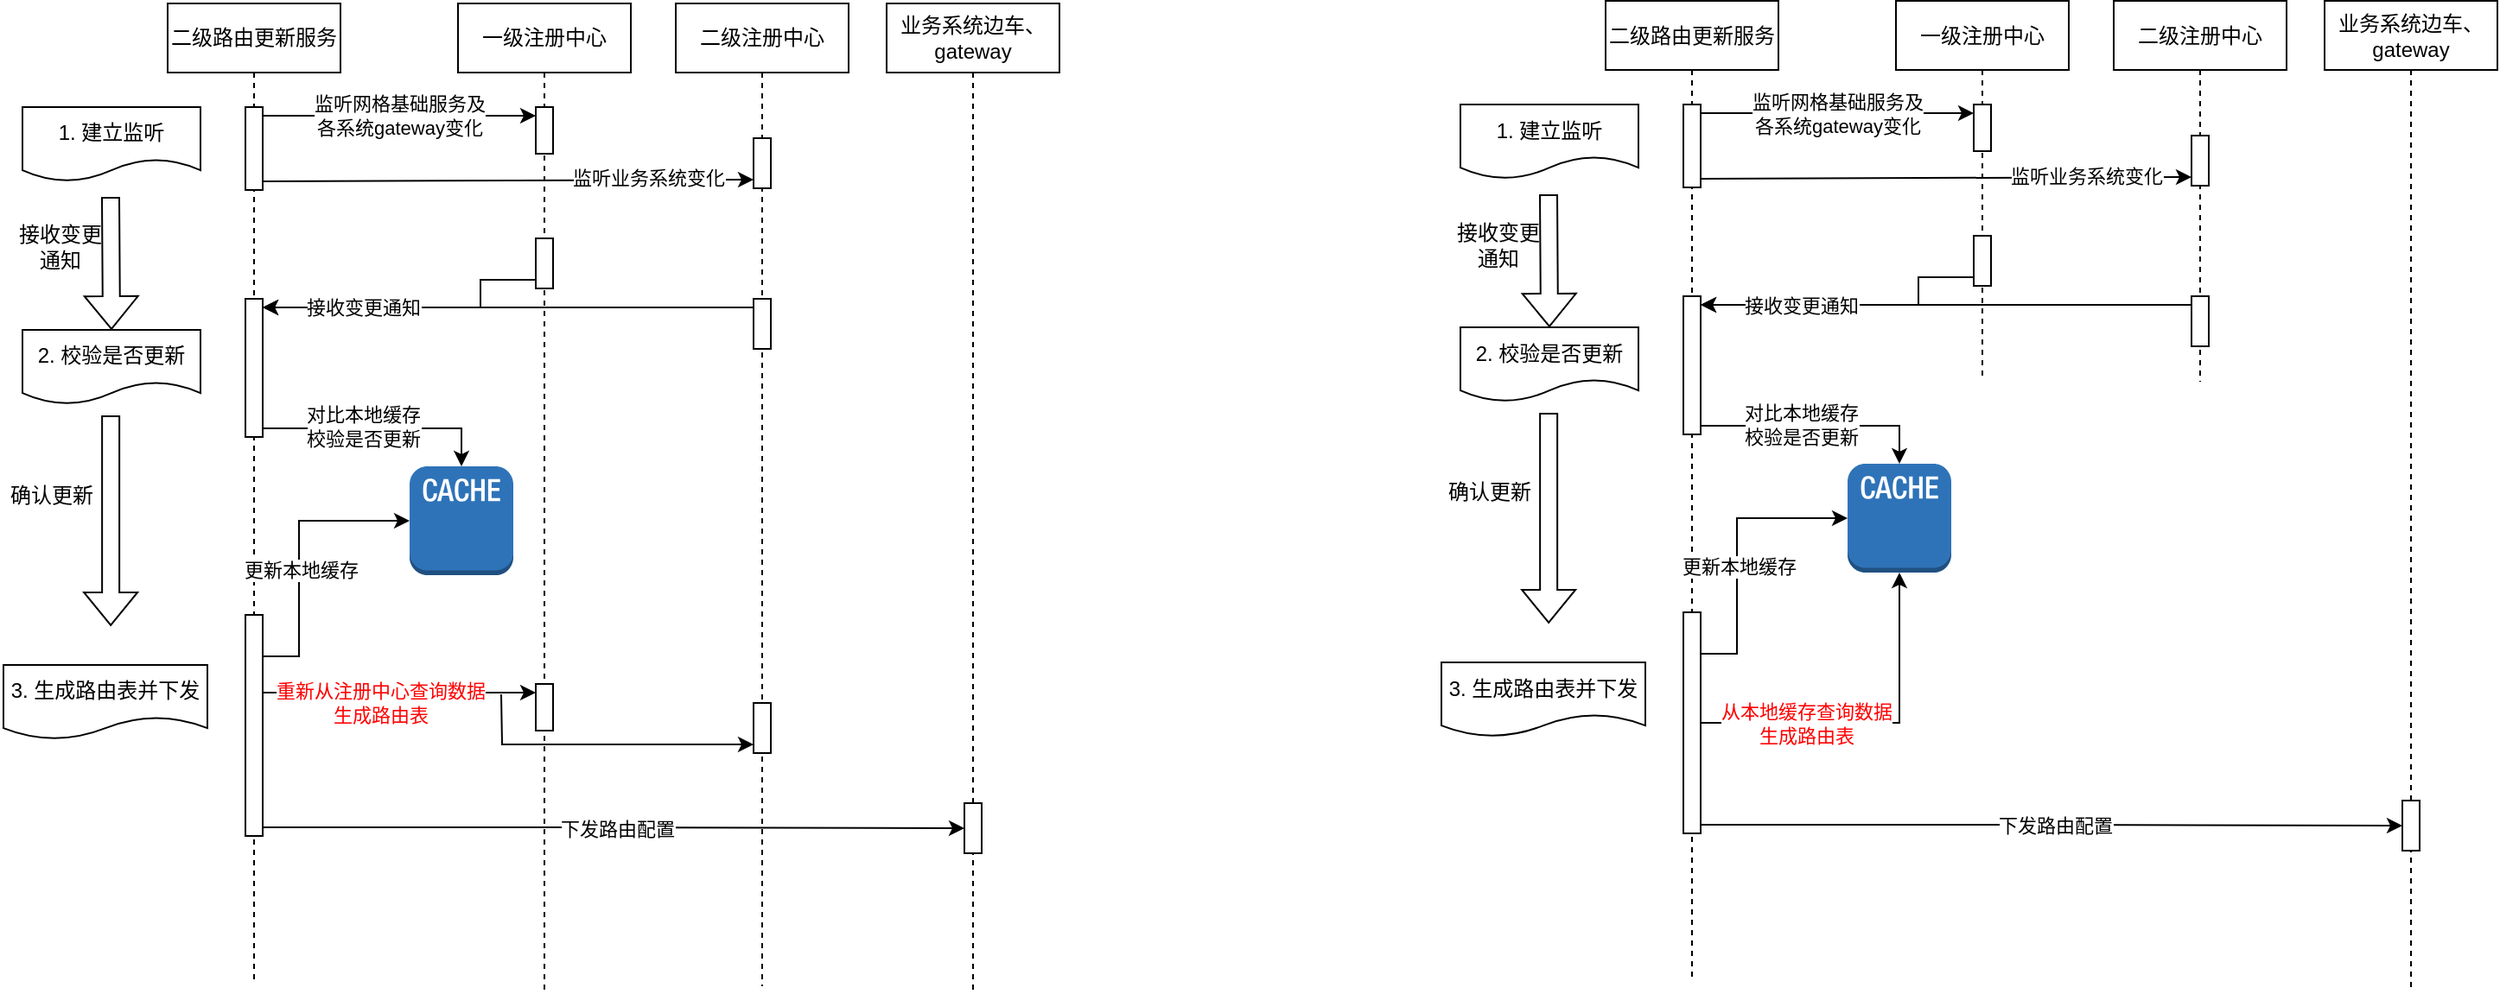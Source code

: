 <mxfile version="28.2.8">
  <diagram name="第 1 页" id="n1fxwjfjKRrFfD9Wi5qL">
    <mxGraphModel dx="1892" dy="1288" grid="0" gridSize="10" guides="1" tooltips="1" connect="1" arrows="1" fold="1" page="1" pageScale="1" pageWidth="827" pageHeight="1169" math="0" shadow="0">
      <root>
        <mxCell id="0" />
        <mxCell id="1" parent="0" />
        <mxCell id="NgSyf8qIBcioqC7GMqng-79" style="edgeStyle=orthogonalEdgeStyle;rounded=0;orthogonalLoop=1;jettySize=auto;html=1;curved=0;exitX=0;exitY=1;exitDx=0;exitDy=-5;exitPerimeter=0;entryX=1;entryY=0;entryDx=0;entryDy=5;entryPerimeter=0;" edge="1" parent="1" source="NgSyf8qIBcioqC7GMqng-78" target="NgSyf8qIBcioqC7GMqng-30">
          <mxGeometry relative="1" as="geometry">
            <Array as="points">
              <mxPoint x="323" y="509" />
              <mxPoint x="323" y="525" />
            </Array>
          </mxGeometry>
        </mxCell>
        <mxCell id="NgSyf8qIBcioqC7GMqng-25" value="二级路由更新服务" style="shape=umlLifeline;perimeter=lifelinePerimeter;whiteSpace=wrap;html=1;container=1;dropTarget=0;collapsible=0;recursiveResize=0;outlineConnect=0;portConstraint=eastwest;newEdgeStyle={&quot;curved&quot;:0,&quot;rounded&quot;:0};" vertex="1" parent="1">
          <mxGeometry x="142" y="349" width="100" height="565" as="geometry" />
        </mxCell>
        <mxCell id="NgSyf8qIBcioqC7GMqng-29" value="" style="html=1;points=[[0,0,0,0,5],[0,1,0,0,-5],[1,0,0,0,5],[1,1,0,0,-5]];perimeter=orthogonalPerimeter;outlineConnect=0;targetShapes=umlLifeline;portConstraint=eastwest;newEdgeStyle={&quot;curved&quot;:0,&quot;rounded&quot;:0};" vertex="1" parent="NgSyf8qIBcioqC7GMqng-25">
          <mxGeometry x="45" y="60" width="10" height="48" as="geometry" />
        </mxCell>
        <mxCell id="NgSyf8qIBcioqC7GMqng-30" value="" style="html=1;points=[[0,0,0,0,5],[0,1,0,0,-5],[1,0,0,0,5],[1,1,0,0,-5]];perimeter=orthogonalPerimeter;outlineConnect=0;targetShapes=umlLifeline;portConstraint=eastwest;newEdgeStyle={&quot;curved&quot;:0,&quot;rounded&quot;:0};" vertex="1" parent="NgSyf8qIBcioqC7GMqng-25">
          <mxGeometry x="45" y="171" width="10" height="80" as="geometry" />
        </mxCell>
        <mxCell id="NgSyf8qIBcioqC7GMqng-57" value="" style="html=1;points=[[0,0,0,0,5],[0,1,0,0,-5],[1,0,0,0,5],[1,1,0,0,-5]];perimeter=orthogonalPerimeter;outlineConnect=0;targetShapes=umlLifeline;portConstraint=eastwest;newEdgeStyle={&quot;curved&quot;:0,&quot;rounded&quot;:0};" vertex="1" parent="NgSyf8qIBcioqC7GMqng-25">
          <mxGeometry x="45" y="354" width="10" height="128" as="geometry" />
        </mxCell>
        <mxCell id="NgSyf8qIBcioqC7GMqng-26" value="一级注册中心" style="shape=umlLifeline;perimeter=lifelinePerimeter;whiteSpace=wrap;html=1;container=1;dropTarget=0;collapsible=0;recursiveResize=0;outlineConnect=0;portConstraint=eastwest;newEdgeStyle={&quot;curved&quot;:0,&quot;rounded&quot;:0};" vertex="1" parent="1">
          <mxGeometry x="310" y="349" width="100" height="572" as="geometry" />
        </mxCell>
        <mxCell id="NgSyf8qIBcioqC7GMqng-32" value="" style="html=1;points=[[0,0,0,0,5],[0,1,0,0,-5],[1,0,0,0,5],[1,1,0,0,-5]];perimeter=orthogonalPerimeter;outlineConnect=0;targetShapes=umlLifeline;portConstraint=eastwest;newEdgeStyle={&quot;curved&quot;:0,&quot;rounded&quot;:0};" vertex="1" parent="NgSyf8qIBcioqC7GMqng-26">
          <mxGeometry x="45" y="60" width="10" height="27" as="geometry" />
        </mxCell>
        <mxCell id="NgSyf8qIBcioqC7GMqng-69" value="" style="html=1;points=[[0,0,0,0,5],[0,1,0,0,-5],[1,0,0,0,5],[1,1,0,0,-5]];perimeter=orthogonalPerimeter;outlineConnect=0;targetShapes=umlLifeline;portConstraint=eastwest;newEdgeStyle={&quot;curved&quot;:0,&quot;rounded&quot;:0};" vertex="1" parent="NgSyf8qIBcioqC7GMqng-26">
          <mxGeometry x="45" y="394" width="10" height="27" as="geometry" />
        </mxCell>
        <mxCell id="NgSyf8qIBcioqC7GMqng-78" value="" style="html=1;points=[[0,0,0,0,5],[0,1,0,0,-5],[1,0,0,0,5],[1,1,0,0,-5]];perimeter=orthogonalPerimeter;outlineConnect=0;targetShapes=umlLifeline;portConstraint=eastwest;newEdgeStyle={&quot;curved&quot;:0,&quot;rounded&quot;:0};" vertex="1" parent="NgSyf8qIBcioqC7GMqng-26">
          <mxGeometry x="45" y="136" width="10" height="29" as="geometry" />
        </mxCell>
        <mxCell id="NgSyf8qIBcioqC7GMqng-27" value="二级注册中心" style="shape=umlLifeline;perimeter=lifelinePerimeter;whiteSpace=wrap;html=1;container=1;dropTarget=0;collapsible=0;recursiveResize=0;outlineConnect=0;portConstraint=eastwest;newEdgeStyle={&quot;curved&quot;:0,&quot;rounded&quot;:0};" vertex="1" parent="1">
          <mxGeometry x="436" y="349" width="100" height="569" as="geometry" />
        </mxCell>
        <mxCell id="NgSyf8qIBcioqC7GMqng-31" value="" style="html=1;points=[[0,0,0,0,5],[0,1,0,0,-5],[1,0,0,0,5],[1,1,0,0,-5]];perimeter=orthogonalPerimeter;outlineConnect=0;targetShapes=umlLifeline;portConstraint=eastwest;newEdgeStyle={&quot;curved&quot;:0,&quot;rounded&quot;:0};" vertex="1" parent="NgSyf8qIBcioqC7GMqng-27">
          <mxGeometry x="45" y="78" width="10" height="29" as="geometry" />
        </mxCell>
        <mxCell id="NgSyf8qIBcioqC7GMqng-48" value="" style="html=1;points=[[0,0,0,0,5],[0,1,0,0,-5],[1,0,0,0,5],[1,1,0,0,-5]];perimeter=orthogonalPerimeter;outlineConnect=0;targetShapes=umlLifeline;portConstraint=eastwest;newEdgeStyle={&quot;curved&quot;:0,&quot;rounded&quot;:0};" vertex="1" parent="NgSyf8qIBcioqC7GMqng-27">
          <mxGeometry x="45" y="171" width="10" height="29" as="geometry" />
        </mxCell>
        <mxCell id="NgSyf8qIBcioqC7GMqng-70" value="" style="html=1;points=[[0,0,0,0,5],[0,1,0,0,-5],[1,0,0,0,5],[1,1,0,0,-5]];perimeter=orthogonalPerimeter;outlineConnect=0;targetShapes=umlLifeline;portConstraint=eastwest;newEdgeStyle={&quot;curved&quot;:0,&quot;rounded&quot;:0};" vertex="1" parent="NgSyf8qIBcioqC7GMqng-27">
          <mxGeometry x="45" y="405" width="10" height="29" as="geometry" />
        </mxCell>
        <mxCell id="NgSyf8qIBcioqC7GMqng-28" value="业务系统边车、gateway" style="shape=umlLifeline;perimeter=lifelinePerimeter;whiteSpace=wrap;html=1;container=1;dropTarget=0;collapsible=0;recursiveResize=0;outlineConnect=0;portConstraint=eastwest;newEdgeStyle={&quot;curved&quot;:0,&quot;rounded&quot;:0};" vertex="1" parent="1">
          <mxGeometry x="558" y="349" width="100" height="572" as="geometry" />
        </mxCell>
        <mxCell id="NgSyf8qIBcioqC7GMqng-74" value="" style="html=1;points=[[0,0,0,0,5],[0,1,0,0,-5],[1,0,0,0,5],[1,1,0,0,-5]];perimeter=orthogonalPerimeter;outlineConnect=0;targetShapes=umlLifeline;portConstraint=eastwest;newEdgeStyle={&quot;curved&quot;:0,&quot;rounded&quot;:0};" vertex="1" parent="NgSyf8qIBcioqC7GMqng-28">
          <mxGeometry x="45" y="463" width="10" height="29" as="geometry" />
        </mxCell>
        <mxCell id="NgSyf8qIBcioqC7GMqng-33" value="" style="endArrow=classic;html=1;rounded=0;exitX=1;exitY=0;exitDx=0;exitDy=5;exitPerimeter=0;entryX=0;entryY=0;entryDx=0;entryDy=5;entryPerimeter=0;" edge="1" parent="1" source="NgSyf8qIBcioqC7GMqng-29" target="NgSyf8qIBcioqC7GMqng-32">
          <mxGeometry width="50" height="50" relative="1" as="geometry">
            <mxPoint x="274" y="434" as="sourcePoint" />
            <mxPoint x="407" y="496" as="targetPoint" />
          </mxGeometry>
        </mxCell>
        <mxCell id="NgSyf8qIBcioqC7GMqng-34" value="监听网格基础服务及&lt;div&gt;各系统gateway变化&lt;/div&gt;" style="edgeLabel;html=1;align=center;verticalAlign=middle;resizable=0;points=[];" vertex="1" connectable="0" parent="NgSyf8qIBcioqC7GMqng-33">
          <mxGeometry x="-0.002" relative="1" as="geometry">
            <mxPoint as="offset" />
          </mxGeometry>
        </mxCell>
        <mxCell id="NgSyf8qIBcioqC7GMqng-35" value="" style="endArrow=classic;html=1;rounded=0;entryX=0;entryY=1;entryDx=0;entryDy=-5;entryPerimeter=0;exitX=1;exitY=1;exitDx=0;exitDy=-5;exitPerimeter=0;" edge="1" parent="1" source="NgSyf8qIBcioqC7GMqng-29" target="NgSyf8qIBcioqC7GMqng-31">
          <mxGeometry width="50" height="50" relative="1" as="geometry">
            <mxPoint x="357" y="546" as="sourcePoint" />
            <mxPoint x="407" y="496" as="targetPoint" />
          </mxGeometry>
        </mxCell>
        <mxCell id="NgSyf8qIBcioqC7GMqng-36" value="监听业务系统变化" style="edgeLabel;html=1;align=center;verticalAlign=middle;resizable=0;points=[];" vertex="1" connectable="0" parent="NgSyf8qIBcioqC7GMqng-35">
          <mxGeometry x="-0.525" y="1" relative="1" as="geometry">
            <mxPoint x="155" y="-1" as="offset" />
          </mxGeometry>
        </mxCell>
        <mxCell id="NgSyf8qIBcioqC7GMqng-40" value="1. 建立监听" style="shape=document;whiteSpace=wrap;html=1;boundedLbl=1;" vertex="1" parent="1">
          <mxGeometry x="58" y="409" width="103" height="43" as="geometry" />
        </mxCell>
        <mxCell id="NgSyf8qIBcioqC7GMqng-42" value="&lt;span style=&quot;background-color: transparent; color: light-dark(rgb(0, 0, 0), rgb(255, 255, 255));&quot;&gt;2. 校验是否更新&lt;/span&gt;" style="shape=document;whiteSpace=wrap;html=1;boundedLbl=1;" vertex="1" parent="1">
          <mxGeometry x="58" y="538" width="103" height="43" as="geometry" />
        </mxCell>
        <mxCell id="NgSyf8qIBcioqC7GMqng-43" value="" style="outlineConnect=0;dashed=0;verticalLabelPosition=bottom;verticalAlign=top;align=center;html=1;shape=mxgraph.aws3.cache_node;fillColor=#2E73B8;gradientColor=none;" vertex="1" parent="1">
          <mxGeometry x="282" y="617" width="60" height="63" as="geometry" />
        </mxCell>
        <mxCell id="NgSyf8qIBcioqC7GMqng-46" value="" style="shape=flexArrow;endArrow=classic;html=1;rounded=0;entryX=0.5;entryY=0;entryDx=0;entryDy=0;" edge="1" parent="1" target="NgSyf8qIBcioqC7GMqng-42">
          <mxGeometry width="50" height="50" relative="1" as="geometry">
            <mxPoint x="109" y="461" as="sourcePoint" />
            <mxPoint x="149" y="448" as="targetPoint" />
          </mxGeometry>
        </mxCell>
        <mxCell id="NgSyf8qIBcioqC7GMqng-52" style="edgeStyle=orthogonalEdgeStyle;rounded=0;orthogonalLoop=1;jettySize=auto;html=1;curved=0;exitX=0;exitY=0;exitDx=0;exitDy=5;exitPerimeter=0;entryX=1;entryY=0;entryDx=0;entryDy=5;entryPerimeter=0;" edge="1" parent="1" source="NgSyf8qIBcioqC7GMqng-48" target="NgSyf8qIBcioqC7GMqng-30">
          <mxGeometry relative="1" as="geometry" />
        </mxCell>
        <mxCell id="NgSyf8qIBcioqC7GMqng-53" value="接收变更通知" style="edgeLabel;html=1;align=center;verticalAlign=middle;resizable=0;points=[];" vertex="1" connectable="0" parent="NgSyf8qIBcioqC7GMqng-52">
          <mxGeometry x="0.596" relative="1" as="geometry">
            <mxPoint as="offset" />
          </mxGeometry>
        </mxCell>
        <mxCell id="NgSyf8qIBcioqC7GMqng-54" style="edgeStyle=orthogonalEdgeStyle;rounded=0;orthogonalLoop=1;jettySize=auto;html=1;curved=0;exitX=1;exitY=1;exitDx=0;exitDy=-5;exitPerimeter=0;" edge="1" parent="1" source="NgSyf8qIBcioqC7GMqng-30" target="NgSyf8qIBcioqC7GMqng-43">
          <mxGeometry relative="1" as="geometry" />
        </mxCell>
        <mxCell id="NgSyf8qIBcioqC7GMqng-55" value="对比本地缓存&lt;div&gt;校验&lt;span style=&quot;background-color: light-dark(#ffffff, var(--ge-dark-color, #121212)); color: light-dark(rgb(0, 0, 0), rgb(255, 255, 255));&quot;&gt;是否更新&lt;/span&gt;&lt;/div&gt;" style="edgeLabel;html=1;align=center;verticalAlign=middle;resizable=0;points=[];" vertex="1" connectable="0" parent="NgSyf8qIBcioqC7GMqng-54">
          <mxGeometry x="-0.15" y="1" relative="1" as="geometry">
            <mxPoint as="offset" />
          </mxGeometry>
        </mxCell>
        <mxCell id="NgSyf8qIBcioqC7GMqng-56" value="3. 生成路由表并下发" style="shape=document;whiteSpace=wrap;html=1;boundedLbl=1;" vertex="1" parent="1">
          <mxGeometry x="47" y="732" width="118" height="43" as="geometry" />
        </mxCell>
        <mxCell id="NgSyf8qIBcioqC7GMqng-58" style="edgeStyle=orthogonalEdgeStyle;rounded=0;orthogonalLoop=1;jettySize=auto;html=1;curved=0;exitX=1;exitY=0;exitDx=0;exitDy=5;exitPerimeter=0;entryX=0;entryY=0.5;entryDx=0;entryDy=0;entryPerimeter=0;" edge="1" parent="1" source="NgSyf8qIBcioqC7GMqng-57" target="NgSyf8qIBcioqC7GMqng-43">
          <mxGeometry relative="1" as="geometry">
            <Array as="points">
              <mxPoint x="218" y="727" />
              <mxPoint x="218" y="649" />
            </Array>
          </mxGeometry>
        </mxCell>
        <mxCell id="NgSyf8qIBcioqC7GMqng-59" value="更新本地缓存" style="edgeLabel;html=1;align=center;verticalAlign=middle;resizable=0;points=[];" vertex="1" connectable="0" parent="NgSyf8qIBcioqC7GMqng-58">
          <mxGeometry x="-0.01" y="-1" relative="1" as="geometry">
            <mxPoint as="offset" />
          </mxGeometry>
        </mxCell>
        <mxCell id="NgSyf8qIBcioqC7GMqng-60" value="接收变更通知" style="text;html=1;whiteSpace=wrap;strokeColor=none;fillColor=none;align=center;verticalAlign=middle;rounded=0;" vertex="1" parent="1">
          <mxGeometry x="50" y="475" width="60" height="30" as="geometry" />
        </mxCell>
        <mxCell id="NgSyf8qIBcioqC7GMqng-61" value="" style="shape=flexArrow;endArrow=classic;html=1;rounded=0;" edge="1" parent="1">
          <mxGeometry width="50" height="50" relative="1" as="geometry">
            <mxPoint x="109.07" y="587.5" as="sourcePoint" />
            <mxPoint x="109.07" y="709.5" as="targetPoint" />
          </mxGeometry>
        </mxCell>
        <mxCell id="NgSyf8qIBcioqC7GMqng-62" value="确认更新" style="text;html=1;whiteSpace=wrap;strokeColor=none;fillColor=none;align=center;verticalAlign=middle;rounded=0;" vertex="1" parent="1">
          <mxGeometry x="45" y="618.5" width="60" height="30" as="geometry" />
        </mxCell>
        <mxCell id="NgSyf8qIBcioqC7GMqng-72" value="" style="endArrow=classic;html=1;rounded=0;entryX=0;entryY=0;entryDx=0;entryDy=5;entryPerimeter=0;" edge="1" parent="1" source="NgSyf8qIBcioqC7GMqng-57" target="NgSyf8qIBcioqC7GMqng-69">
          <mxGeometry width="50" height="50" relative="1" as="geometry">
            <mxPoint x="197" y="757" as="sourcePoint" />
            <mxPoint x="247" y="707" as="targetPoint" />
          </mxGeometry>
        </mxCell>
        <mxCell id="NgSyf8qIBcioqC7GMqng-77" value="重新从注册中心查询数据&lt;div&gt;生成路由表&lt;/div&gt;" style="edgeLabel;html=1;align=center;verticalAlign=middle;resizable=0;points=[];fontColor=#FF0000;" vertex="1" connectable="0" parent="NgSyf8qIBcioqC7GMqng-72">
          <mxGeometry x="-0.341" y="-1" relative="1" as="geometry">
            <mxPoint x="16" y="5" as="offset" />
          </mxGeometry>
        </mxCell>
        <mxCell id="NgSyf8qIBcioqC7GMqng-73" value="" style="endArrow=classic;html=1;rounded=0;entryX=0;entryY=1;entryDx=0;entryDy=-5;entryPerimeter=0;edgeStyle=orthogonalEdgeStyle;" edge="1" parent="1" target="NgSyf8qIBcioqC7GMqng-70">
          <mxGeometry width="50" height="50" relative="1" as="geometry">
            <mxPoint x="335" y="749" as="sourcePoint" />
            <mxPoint x="410" y="732" as="targetPoint" />
          </mxGeometry>
        </mxCell>
        <mxCell id="NgSyf8qIBcioqC7GMqng-75" style="edgeStyle=orthogonalEdgeStyle;rounded=0;orthogonalLoop=1;jettySize=auto;html=1;curved=0;exitX=1;exitY=1;exitDx=0;exitDy=-5;exitPerimeter=0;" edge="1" parent="1" source="NgSyf8qIBcioqC7GMqng-57" target="NgSyf8qIBcioqC7GMqng-74">
          <mxGeometry relative="1" as="geometry" />
        </mxCell>
        <mxCell id="NgSyf8qIBcioqC7GMqng-76" value="下发路由配置" style="edgeLabel;html=1;align=center;verticalAlign=middle;resizable=0;points=[];" vertex="1" connectable="0" parent="NgSyf8qIBcioqC7GMqng-75">
          <mxGeometry x="0.009" relative="1" as="geometry">
            <mxPoint as="offset" />
          </mxGeometry>
        </mxCell>
        <mxCell id="NgSyf8qIBcioqC7GMqng-80" style="edgeStyle=orthogonalEdgeStyle;rounded=0;orthogonalLoop=1;jettySize=auto;html=1;curved=0;exitX=0;exitY=1;exitDx=0;exitDy=-5;exitPerimeter=0;entryX=1;entryY=0;entryDx=0;entryDy=5;entryPerimeter=0;" edge="1" parent="1" source="NgSyf8qIBcioqC7GMqng-88" target="NgSyf8qIBcioqC7GMqng-83">
          <mxGeometry relative="1" as="geometry">
            <Array as="points">
              <mxPoint x="1155" y="507.5" />
              <mxPoint x="1155" y="523.5" />
            </Array>
          </mxGeometry>
        </mxCell>
        <mxCell id="NgSyf8qIBcioqC7GMqng-81" value="二级路由更新服务" style="shape=umlLifeline;perimeter=lifelinePerimeter;whiteSpace=wrap;html=1;container=1;dropTarget=0;collapsible=0;recursiveResize=0;outlineConnect=0;portConstraint=eastwest;newEdgeStyle={&quot;curved&quot;:0,&quot;rounded&quot;:0};" vertex="1" parent="1">
          <mxGeometry x="974" y="347.5" width="100" height="565" as="geometry" />
        </mxCell>
        <mxCell id="NgSyf8qIBcioqC7GMqng-82" value="" style="html=1;points=[[0,0,0,0,5],[0,1,0,0,-5],[1,0,0,0,5],[1,1,0,0,-5]];perimeter=orthogonalPerimeter;outlineConnect=0;targetShapes=umlLifeline;portConstraint=eastwest;newEdgeStyle={&quot;curved&quot;:0,&quot;rounded&quot;:0};" vertex="1" parent="NgSyf8qIBcioqC7GMqng-81">
          <mxGeometry x="45" y="60" width="10" height="48" as="geometry" />
        </mxCell>
        <mxCell id="NgSyf8qIBcioqC7GMqng-83" value="" style="html=1;points=[[0,0,0,0,5],[0,1,0,0,-5],[1,0,0,0,5],[1,1,0,0,-5]];perimeter=orthogonalPerimeter;outlineConnect=0;targetShapes=umlLifeline;portConstraint=eastwest;newEdgeStyle={&quot;curved&quot;:0,&quot;rounded&quot;:0};" vertex="1" parent="NgSyf8qIBcioqC7GMqng-81">
          <mxGeometry x="45" y="171" width="10" height="80" as="geometry" />
        </mxCell>
        <mxCell id="NgSyf8qIBcioqC7GMqng-84" value="" style="html=1;points=[[0,0,0,0,5],[0,1,0,0,-5],[1,0,0,0,5],[1,1,0,0,-5]];perimeter=orthogonalPerimeter;outlineConnect=0;targetShapes=umlLifeline;portConstraint=eastwest;newEdgeStyle={&quot;curved&quot;:0,&quot;rounded&quot;:0};" vertex="1" parent="NgSyf8qIBcioqC7GMqng-81">
          <mxGeometry x="45" y="354" width="10" height="128" as="geometry" />
        </mxCell>
        <mxCell id="NgSyf8qIBcioqC7GMqng-85" value="一级注册中心" style="shape=umlLifeline;perimeter=lifelinePerimeter;whiteSpace=wrap;html=1;container=1;dropTarget=0;collapsible=0;recursiveResize=0;outlineConnect=0;portConstraint=eastwest;newEdgeStyle={&quot;curved&quot;:0,&quot;rounded&quot;:0};" vertex="1" parent="1">
          <mxGeometry x="1142" y="347.5" width="100" height="217.5" as="geometry" />
        </mxCell>
        <mxCell id="NgSyf8qIBcioqC7GMqng-86" value="" style="html=1;points=[[0,0,0,0,5],[0,1,0,0,-5],[1,0,0,0,5],[1,1,0,0,-5]];perimeter=orthogonalPerimeter;outlineConnect=0;targetShapes=umlLifeline;portConstraint=eastwest;newEdgeStyle={&quot;curved&quot;:0,&quot;rounded&quot;:0};" vertex="1" parent="NgSyf8qIBcioqC7GMqng-85">
          <mxGeometry x="45" y="60" width="10" height="27" as="geometry" />
        </mxCell>
        <mxCell id="NgSyf8qIBcioqC7GMqng-88" value="" style="html=1;points=[[0,0,0,0,5],[0,1,0,0,-5],[1,0,0,0,5],[1,1,0,0,-5]];perimeter=orthogonalPerimeter;outlineConnect=0;targetShapes=umlLifeline;portConstraint=eastwest;newEdgeStyle={&quot;curved&quot;:0,&quot;rounded&quot;:0};" vertex="1" parent="NgSyf8qIBcioqC7GMqng-85">
          <mxGeometry x="45" y="136" width="10" height="29" as="geometry" />
        </mxCell>
        <mxCell id="NgSyf8qIBcioqC7GMqng-89" value="二级注册中心" style="shape=umlLifeline;perimeter=lifelinePerimeter;whiteSpace=wrap;html=1;container=1;dropTarget=0;collapsible=0;recursiveResize=0;outlineConnect=0;portConstraint=eastwest;newEdgeStyle={&quot;curved&quot;:0,&quot;rounded&quot;:0};" vertex="1" parent="1">
          <mxGeometry x="1268" y="347.5" width="100" height="220.5" as="geometry" />
        </mxCell>
        <mxCell id="NgSyf8qIBcioqC7GMqng-90" value="" style="html=1;points=[[0,0,0,0,5],[0,1,0,0,-5],[1,0,0,0,5],[1,1,0,0,-5]];perimeter=orthogonalPerimeter;outlineConnect=0;targetShapes=umlLifeline;portConstraint=eastwest;newEdgeStyle={&quot;curved&quot;:0,&quot;rounded&quot;:0};" vertex="1" parent="NgSyf8qIBcioqC7GMqng-89">
          <mxGeometry x="45" y="78" width="10" height="29" as="geometry" />
        </mxCell>
        <mxCell id="NgSyf8qIBcioqC7GMqng-91" value="" style="html=1;points=[[0,0,0,0,5],[0,1,0,0,-5],[1,0,0,0,5],[1,1,0,0,-5]];perimeter=orthogonalPerimeter;outlineConnect=0;targetShapes=umlLifeline;portConstraint=eastwest;newEdgeStyle={&quot;curved&quot;:0,&quot;rounded&quot;:0};" vertex="1" parent="NgSyf8qIBcioqC7GMqng-89">
          <mxGeometry x="45" y="171" width="10" height="29" as="geometry" />
        </mxCell>
        <mxCell id="NgSyf8qIBcioqC7GMqng-93" value="业务系统边车、gateway" style="shape=umlLifeline;perimeter=lifelinePerimeter;whiteSpace=wrap;html=1;container=1;dropTarget=0;collapsible=0;recursiveResize=0;outlineConnect=0;portConstraint=eastwest;newEdgeStyle={&quot;curved&quot;:0,&quot;rounded&quot;:0};" vertex="1" parent="1">
          <mxGeometry x="1390" y="347.5" width="100" height="572" as="geometry" />
        </mxCell>
        <mxCell id="NgSyf8qIBcioqC7GMqng-94" value="" style="html=1;points=[[0,0,0,0,5],[0,1,0,0,-5],[1,0,0,0,5],[1,1,0,0,-5]];perimeter=orthogonalPerimeter;outlineConnect=0;targetShapes=umlLifeline;portConstraint=eastwest;newEdgeStyle={&quot;curved&quot;:0,&quot;rounded&quot;:0};" vertex="1" parent="NgSyf8qIBcioqC7GMqng-93">
          <mxGeometry x="45" y="463" width="10" height="29" as="geometry" />
        </mxCell>
        <mxCell id="NgSyf8qIBcioqC7GMqng-95" value="" style="endArrow=classic;html=1;rounded=0;exitX=1;exitY=0;exitDx=0;exitDy=5;exitPerimeter=0;entryX=0;entryY=0;entryDx=0;entryDy=5;entryPerimeter=0;" edge="1" parent="1" source="NgSyf8qIBcioqC7GMqng-82" target="NgSyf8qIBcioqC7GMqng-86">
          <mxGeometry width="50" height="50" relative="1" as="geometry">
            <mxPoint x="1106" y="432.5" as="sourcePoint" />
            <mxPoint x="1239" y="494.5" as="targetPoint" />
          </mxGeometry>
        </mxCell>
        <mxCell id="NgSyf8qIBcioqC7GMqng-96" value="监听网格基础服务及&lt;div&gt;各系统gateway变化&lt;/div&gt;" style="edgeLabel;html=1;align=center;verticalAlign=middle;resizable=0;points=[];" vertex="1" connectable="0" parent="NgSyf8qIBcioqC7GMqng-95">
          <mxGeometry x="-0.002" relative="1" as="geometry">
            <mxPoint as="offset" />
          </mxGeometry>
        </mxCell>
        <mxCell id="NgSyf8qIBcioqC7GMqng-97" value="" style="endArrow=classic;html=1;rounded=0;entryX=0;entryY=1;entryDx=0;entryDy=-5;entryPerimeter=0;exitX=1;exitY=1;exitDx=0;exitDy=-5;exitPerimeter=0;" edge="1" parent="1" source="NgSyf8qIBcioqC7GMqng-82" target="NgSyf8qIBcioqC7GMqng-90">
          <mxGeometry width="50" height="50" relative="1" as="geometry">
            <mxPoint x="1189" y="544.5" as="sourcePoint" />
            <mxPoint x="1239" y="494.5" as="targetPoint" />
          </mxGeometry>
        </mxCell>
        <mxCell id="NgSyf8qIBcioqC7GMqng-98" value="监听业务系统变化" style="edgeLabel;html=1;align=center;verticalAlign=middle;resizable=0;points=[];" vertex="1" connectable="0" parent="NgSyf8qIBcioqC7GMqng-97">
          <mxGeometry x="-0.525" y="1" relative="1" as="geometry">
            <mxPoint x="155" y="-1" as="offset" />
          </mxGeometry>
        </mxCell>
        <mxCell id="NgSyf8qIBcioqC7GMqng-99" value="1. 建立监听" style="shape=document;whiteSpace=wrap;html=1;boundedLbl=1;" vertex="1" parent="1">
          <mxGeometry x="890" y="407.5" width="103" height="43" as="geometry" />
        </mxCell>
        <mxCell id="NgSyf8qIBcioqC7GMqng-100" value="&lt;span style=&quot;background-color: transparent; color: light-dark(rgb(0, 0, 0), rgb(255, 255, 255));&quot;&gt;2. 校验是否更新&lt;/span&gt;" style="shape=document;whiteSpace=wrap;html=1;boundedLbl=1;" vertex="1" parent="1">
          <mxGeometry x="890" y="536.5" width="103" height="43" as="geometry" />
        </mxCell>
        <mxCell id="NgSyf8qIBcioqC7GMqng-101" value="" style="outlineConnect=0;dashed=0;verticalLabelPosition=bottom;verticalAlign=top;align=center;html=1;shape=mxgraph.aws3.cache_node;fillColor=#2E73B8;gradientColor=none;" vertex="1" parent="1">
          <mxGeometry x="1114" y="615.5" width="60" height="63" as="geometry" />
        </mxCell>
        <mxCell id="NgSyf8qIBcioqC7GMqng-102" value="" style="shape=flexArrow;endArrow=classic;html=1;rounded=0;entryX=0.5;entryY=0;entryDx=0;entryDy=0;" edge="1" parent="1" target="NgSyf8qIBcioqC7GMqng-100">
          <mxGeometry width="50" height="50" relative="1" as="geometry">
            <mxPoint x="941" y="459.5" as="sourcePoint" />
            <mxPoint x="981" y="446.5" as="targetPoint" />
          </mxGeometry>
        </mxCell>
        <mxCell id="NgSyf8qIBcioqC7GMqng-103" style="edgeStyle=orthogonalEdgeStyle;rounded=0;orthogonalLoop=1;jettySize=auto;html=1;curved=0;exitX=0;exitY=0;exitDx=0;exitDy=5;exitPerimeter=0;entryX=1;entryY=0;entryDx=0;entryDy=5;entryPerimeter=0;" edge="1" parent="1" source="NgSyf8qIBcioqC7GMqng-91" target="NgSyf8qIBcioqC7GMqng-83">
          <mxGeometry relative="1" as="geometry" />
        </mxCell>
        <mxCell id="NgSyf8qIBcioqC7GMqng-104" value="接收变更通知" style="edgeLabel;html=1;align=center;verticalAlign=middle;resizable=0;points=[];" vertex="1" connectable="0" parent="NgSyf8qIBcioqC7GMqng-103">
          <mxGeometry x="0.596" relative="1" as="geometry">
            <mxPoint as="offset" />
          </mxGeometry>
        </mxCell>
        <mxCell id="NgSyf8qIBcioqC7GMqng-105" style="edgeStyle=orthogonalEdgeStyle;rounded=0;orthogonalLoop=1;jettySize=auto;html=1;curved=0;exitX=1;exitY=1;exitDx=0;exitDy=-5;exitPerimeter=0;" edge="1" parent="1" source="NgSyf8qIBcioqC7GMqng-83" target="NgSyf8qIBcioqC7GMqng-101">
          <mxGeometry relative="1" as="geometry" />
        </mxCell>
        <mxCell id="NgSyf8qIBcioqC7GMqng-106" value="对比本地缓存&lt;div&gt;校验&lt;span style=&quot;background-color: light-dark(#ffffff, var(--ge-dark-color, #121212)); color: light-dark(rgb(0, 0, 0), rgb(255, 255, 255));&quot;&gt;是否更新&lt;/span&gt;&lt;/div&gt;" style="edgeLabel;html=1;align=center;verticalAlign=middle;resizable=0;points=[];" vertex="1" connectable="0" parent="NgSyf8qIBcioqC7GMqng-105">
          <mxGeometry x="-0.15" y="1" relative="1" as="geometry">
            <mxPoint as="offset" />
          </mxGeometry>
        </mxCell>
        <mxCell id="NgSyf8qIBcioqC7GMqng-107" value="3. 生成路由表并下发" style="shape=document;whiteSpace=wrap;html=1;boundedLbl=1;" vertex="1" parent="1">
          <mxGeometry x="879" y="730.5" width="118" height="43" as="geometry" />
        </mxCell>
        <mxCell id="NgSyf8qIBcioqC7GMqng-108" style="edgeStyle=orthogonalEdgeStyle;rounded=0;orthogonalLoop=1;jettySize=auto;html=1;curved=0;exitX=1;exitY=0;exitDx=0;exitDy=5;exitPerimeter=0;entryX=0;entryY=0.5;entryDx=0;entryDy=0;entryPerimeter=0;" edge="1" parent="1" source="NgSyf8qIBcioqC7GMqng-84" target="NgSyf8qIBcioqC7GMqng-101">
          <mxGeometry relative="1" as="geometry">
            <Array as="points">
              <mxPoint x="1050" y="725.5" />
              <mxPoint x="1050" y="647.5" />
            </Array>
          </mxGeometry>
        </mxCell>
        <mxCell id="NgSyf8qIBcioqC7GMqng-109" value="更新本地缓存" style="edgeLabel;html=1;align=center;verticalAlign=middle;resizable=0;points=[];" vertex="1" connectable="0" parent="NgSyf8qIBcioqC7GMqng-108">
          <mxGeometry x="-0.01" y="-1" relative="1" as="geometry">
            <mxPoint as="offset" />
          </mxGeometry>
        </mxCell>
        <mxCell id="NgSyf8qIBcioqC7GMqng-110" value="接收变更通知" style="text;html=1;whiteSpace=wrap;strokeColor=none;fillColor=none;align=center;verticalAlign=middle;rounded=0;" vertex="1" parent="1">
          <mxGeometry x="882" y="473.5" width="60" height="30" as="geometry" />
        </mxCell>
        <mxCell id="NgSyf8qIBcioqC7GMqng-111" value="" style="shape=flexArrow;endArrow=classic;html=1;rounded=0;" edge="1" parent="1">
          <mxGeometry width="50" height="50" relative="1" as="geometry">
            <mxPoint x="941.07" y="586" as="sourcePoint" />
            <mxPoint x="941.07" y="708" as="targetPoint" />
          </mxGeometry>
        </mxCell>
        <mxCell id="NgSyf8qIBcioqC7GMqng-112" value="确认更新" style="text;html=1;whiteSpace=wrap;strokeColor=none;fillColor=none;align=center;verticalAlign=middle;rounded=0;" vertex="1" parent="1">
          <mxGeometry x="877" y="617" width="60" height="30" as="geometry" />
        </mxCell>
        <mxCell id="NgSyf8qIBcioqC7GMqng-113" value="" style="endArrow=classic;html=1;rounded=0;entryX=0.5;entryY=1;entryDx=0;entryDy=0;entryPerimeter=0;edgeStyle=orthogonalEdgeStyle;" edge="1" parent="1" source="NgSyf8qIBcioqC7GMqng-84" target="NgSyf8qIBcioqC7GMqng-101">
          <mxGeometry width="50" height="50" relative="1" as="geometry">
            <mxPoint x="1029" y="755.5" as="sourcePoint" />
            <mxPoint x="1187" y="746.5" as="targetPoint" />
          </mxGeometry>
        </mxCell>
        <mxCell id="NgSyf8qIBcioqC7GMqng-114" value="从本地缓存查询数据&lt;div&gt;生成路由表&lt;/div&gt;" style="edgeLabel;html=1;align=center;verticalAlign=middle;resizable=0;points=[];fontColor=#FF0000;" vertex="1" connectable="0" parent="NgSyf8qIBcioqC7GMqng-113">
          <mxGeometry x="-0.341" y="-1" relative="1" as="geometry">
            <mxPoint x="-6" y="-1" as="offset" />
          </mxGeometry>
        </mxCell>
        <mxCell id="NgSyf8qIBcioqC7GMqng-116" style="edgeStyle=orthogonalEdgeStyle;rounded=0;orthogonalLoop=1;jettySize=auto;html=1;curved=0;exitX=1;exitY=1;exitDx=0;exitDy=-5;exitPerimeter=0;" edge="1" parent="1" source="NgSyf8qIBcioqC7GMqng-84" target="NgSyf8qIBcioqC7GMqng-94">
          <mxGeometry relative="1" as="geometry" />
        </mxCell>
        <mxCell id="NgSyf8qIBcioqC7GMqng-117" value="下发路由配置" style="edgeLabel;html=1;align=center;verticalAlign=middle;resizable=0;points=[];" vertex="1" connectable="0" parent="NgSyf8qIBcioqC7GMqng-116">
          <mxGeometry x="0.009" relative="1" as="geometry">
            <mxPoint as="offset" />
          </mxGeometry>
        </mxCell>
      </root>
    </mxGraphModel>
  </diagram>
</mxfile>
